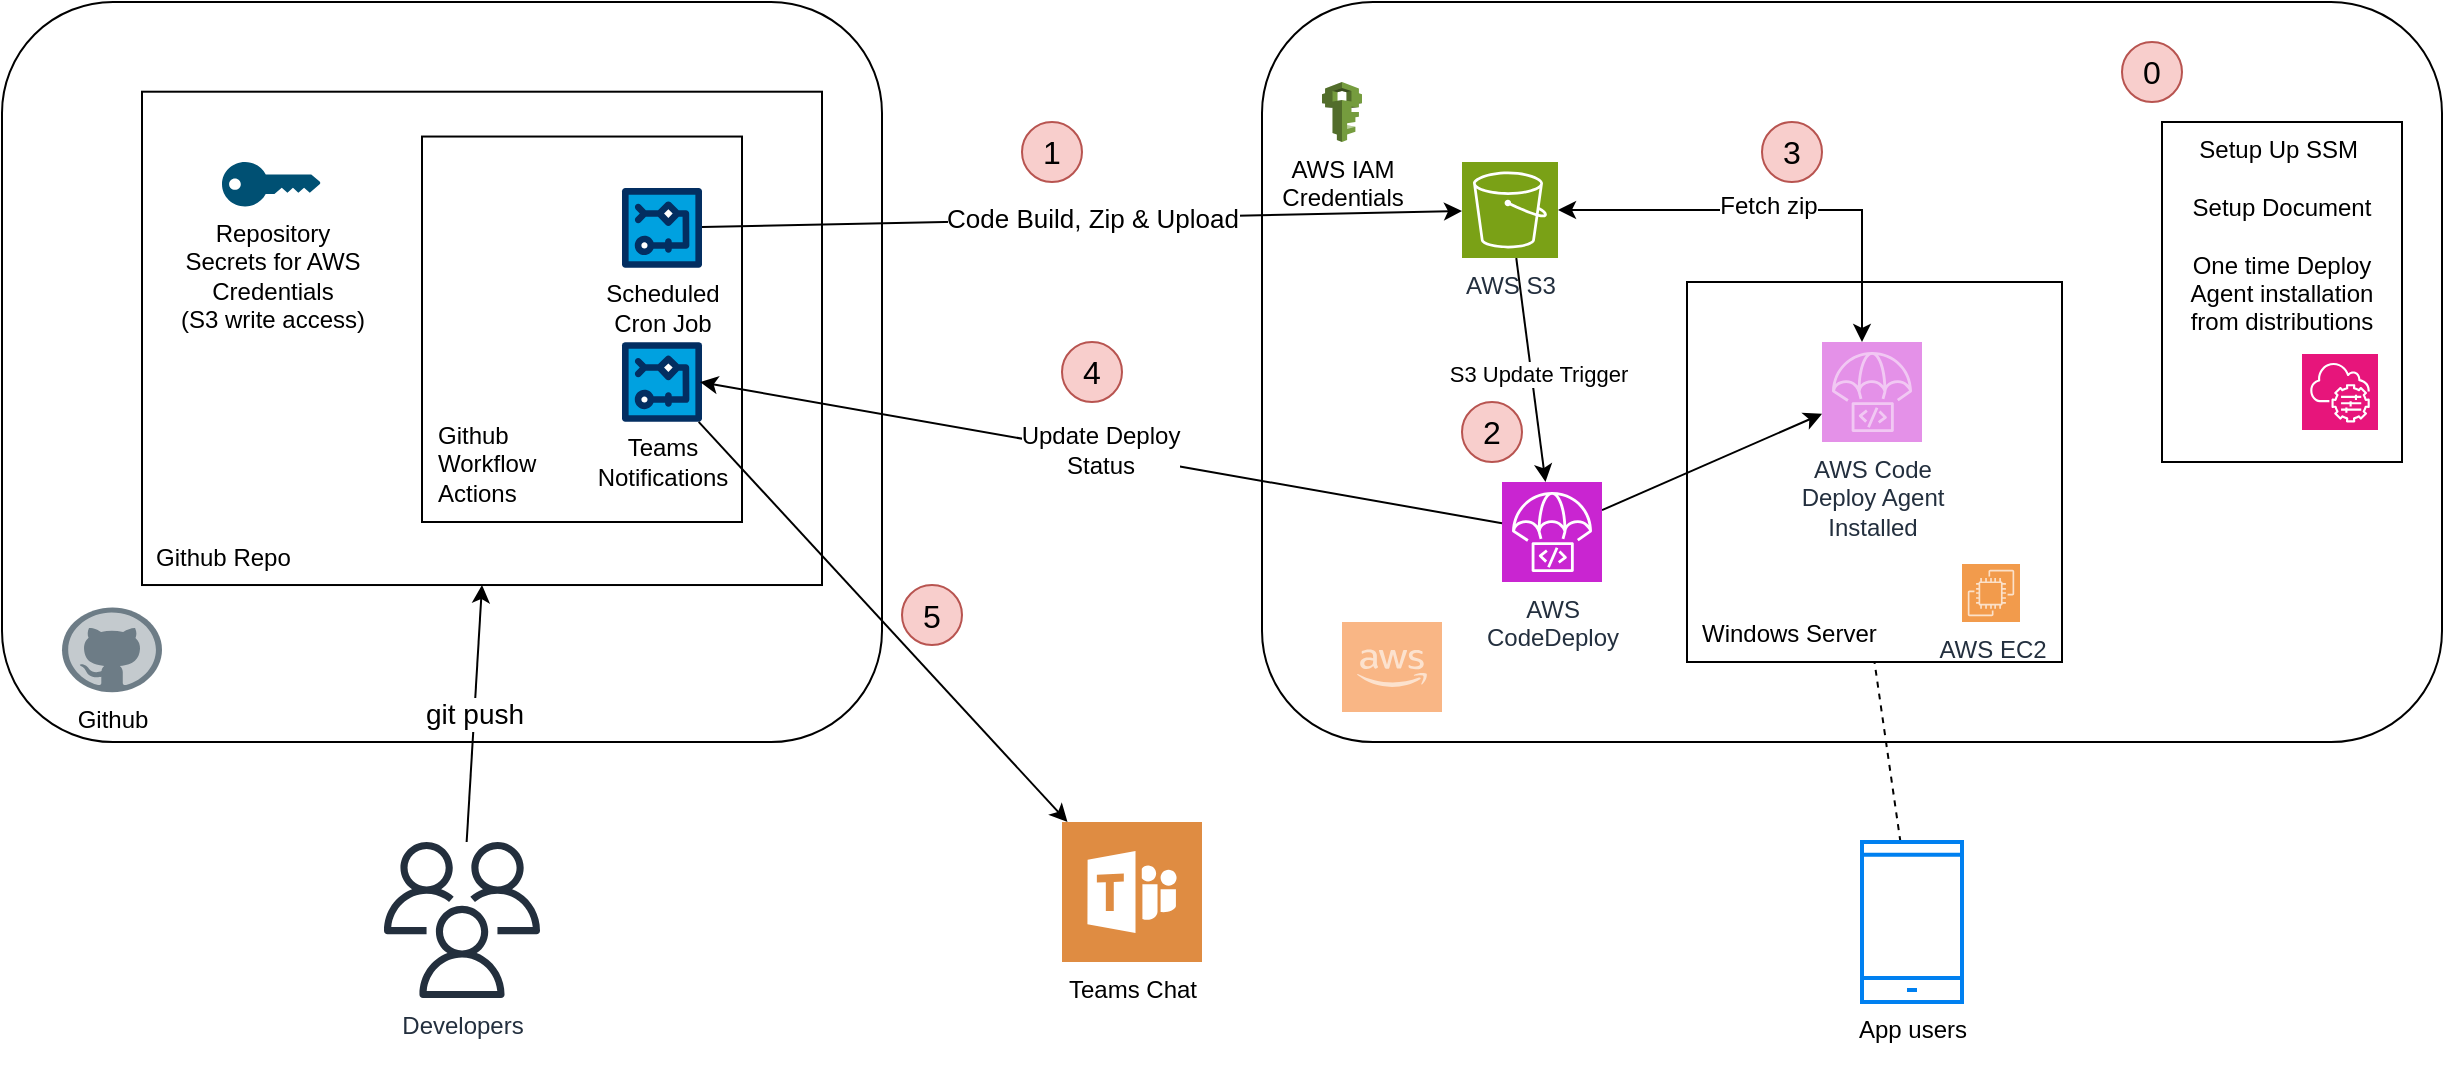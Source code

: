 <mxfile version="24.2.2" type="device">
  <diagram name="Page-1" id="kD6Avx92nSNy_YfQhQxK">
    <mxGraphModel dx="1434" dy="767" grid="1" gridSize="10" guides="1" tooltips="1" connect="1" arrows="1" fold="1" page="1" pageScale="1" pageWidth="4681" pageHeight="3300" math="0" shadow="0">
      <root>
        <mxCell id="0" />
        <mxCell id="1" parent="0" />
        <mxCell id="vtn2dfwkqZp6NCNMuptc-3" value="" style="group" parent="1" vertex="1" connectable="0">
          <mxGeometry x="190" y="120" width="490" height="370" as="geometry" />
        </mxCell>
        <mxCell id="vtn2dfwkqZp6NCNMuptc-1" value="" style="rounded=1;whiteSpace=wrap;html=1;" parent="vtn2dfwkqZp6NCNMuptc-3" vertex="1">
          <mxGeometry width="440" height="370" as="geometry" />
        </mxCell>
        <mxCell id="vtn2dfwkqZp6NCNMuptc-2" value="Github&lt;div&gt;&lt;br&gt;&lt;/div&gt;" style="dashed=0;outlineConnect=0;html=1;align=center;labelPosition=center;verticalLabelPosition=bottom;verticalAlign=top;shape=mxgraph.weblogos.github;opacity=60;" parent="vtn2dfwkqZp6NCNMuptc-3" vertex="1">
          <mxGeometry x="30" y="302.727" width="50" height="42.371" as="geometry" />
        </mxCell>
        <mxCell id="vtn2dfwkqZp6NCNMuptc-8" value="Github Repo" style="rounded=0;whiteSpace=wrap;html=1;verticalAlign=bottom;align=left;spacingTop=0;spacingLeft=5;spacingBottom=5;" parent="vtn2dfwkqZp6NCNMuptc-3" vertex="1">
          <mxGeometry x="70" y="44.848" width="340" height="246.667" as="geometry" />
        </mxCell>
        <mxCell id="vtn2dfwkqZp6NCNMuptc-27" value="" style="group" parent="vtn2dfwkqZp6NCNMuptc-3" vertex="1" connectable="0">
          <mxGeometry x="210" y="67.27" width="160" height="192.73" as="geometry" />
        </mxCell>
        <mxCell id="vtn2dfwkqZp6NCNMuptc-13" value="Github&lt;div&gt;Workflow&lt;/div&gt;&lt;div&gt;Actions&lt;/div&gt;" style="rounded=0;whiteSpace=wrap;html=1;align=left;verticalAlign=bottom;spacingLeft=6;spacingBottom=5;" parent="vtn2dfwkqZp6NCNMuptc-27" vertex="1">
          <mxGeometry width="160" height="192.73" as="geometry" />
        </mxCell>
        <mxCell id="vtn2dfwkqZp6NCNMuptc-16" value="Scheduled&lt;br&gt;Cron Job" style="verticalLabelPosition=bottom;aspect=fixed;html=1;shape=mxgraph.salesforce.workflow;" parent="vtn2dfwkqZp6NCNMuptc-27" vertex="1">
          <mxGeometry x="100" y="25.697" width="40" height="40" as="geometry" />
        </mxCell>
        <mxCell id="ys-7HnqAztxXbWc8sBOu-14" value="Teams&lt;div&gt;Notifications&lt;/div&gt;" style="verticalLabelPosition=bottom;aspect=fixed;html=1;shape=mxgraph.salesforce.workflow;" vertex="1" parent="vtn2dfwkqZp6NCNMuptc-27">
          <mxGeometry x="100" y="102.728" width="40" height="40" as="geometry" />
        </mxCell>
        <mxCell id="vtn2dfwkqZp6NCNMuptc-25" value="Repository&lt;div&gt;Secrets for AWS&lt;/div&gt;&lt;div&gt;Credentials&lt;br&gt;(S3 write access)&lt;/div&gt;" style="points=[[0,0.5,0],[0.24,0,0],[0.5,0.28,0],[0.995,0.475,0],[0.5,0.72,0],[0.24,1,0]];verticalLabelPosition=bottom;sketch=0;html=1;verticalAlign=top;aspect=fixed;align=center;pointerEvents=1;shape=mxgraph.cisco19.key;fillColor=#005073;strokeColor=none;" parent="vtn2dfwkqZp6NCNMuptc-3" vertex="1">
          <mxGeometry x="110" y="80" width="49.31" height="22.2" as="geometry" />
        </mxCell>
        <mxCell id="ys-7HnqAztxXbWc8sBOu-20" value="&lt;span style=&quot;font-size: 16px;&quot;&gt;5&lt;/span&gt;" style="ellipse;whiteSpace=wrap;html=1;aspect=fixed;fillColor=#f8cecc;strokeColor=#b85450;" vertex="1" parent="vtn2dfwkqZp6NCNMuptc-3">
          <mxGeometry x="450" y="291.52" width="30" height="30" as="geometry" />
        </mxCell>
        <mxCell id="vtn2dfwkqZp6NCNMuptc-7" value="Developers" style="sketch=0;outlineConnect=0;fontColor=#232F3E;gradientColor=none;fillColor=#232F3D;strokeColor=none;dashed=0;verticalLabelPosition=bottom;verticalAlign=top;align=center;html=1;fontSize=12;fontStyle=0;aspect=fixed;pointerEvents=1;shape=mxgraph.aws4.users;" parent="1" vertex="1">
          <mxGeometry x="381" y="540" width="78" height="78" as="geometry" />
        </mxCell>
        <mxCell id="vtn2dfwkqZp6NCNMuptc-14" style="rounded=0;orthogonalLoop=1;jettySize=auto;html=1;entryX=0.5;entryY=1;entryDx=0;entryDy=0;" parent="1" source="vtn2dfwkqZp6NCNMuptc-7" target="vtn2dfwkqZp6NCNMuptc-8" edge="1">
          <mxGeometry relative="1" as="geometry" />
        </mxCell>
        <mxCell id="vtn2dfwkqZp6NCNMuptc-15" value="git push" style="edgeLabel;html=1;align=center;verticalAlign=middle;resizable=0;points=[];fontSize=14;" parent="vtn2dfwkqZp6NCNMuptc-14" vertex="1" connectable="0">
          <mxGeometry relative="1" as="geometry">
            <mxPoint as="offset" />
          </mxGeometry>
        </mxCell>
        <mxCell id="vtn2dfwkqZp6NCNMuptc-4" value="" style="rounded=1;whiteSpace=wrap;html=1;" parent="1" vertex="1">
          <mxGeometry x="820" y="120" width="590" height="370" as="geometry" />
        </mxCell>
        <mxCell id="vtn2dfwkqZp6NCNMuptc-29" value="Windows Server" style="rounded=0;whiteSpace=wrap;html=1;align=left;verticalAlign=bottom;spacingLeft=5;spacingBottom=5;" parent="1" vertex="1">
          <mxGeometry x="1032.5" y="260" width="187.5" height="190" as="geometry" />
        </mxCell>
        <mxCell id="vtn2dfwkqZp6NCNMuptc-5" value="" style="outlineConnect=0;dashed=0;verticalLabelPosition=bottom;verticalAlign=top;align=center;html=1;shape=mxgraph.aws3.cloud_2;fillColor=#F58534;gradientColor=none;opacity=60;" parent="1" vertex="1">
          <mxGeometry x="860" y="430" width="50" height="45" as="geometry" />
        </mxCell>
        <mxCell id="ys-7HnqAztxXbWc8sBOu-4" style="rounded=0;orthogonalLoop=1;jettySize=auto;html=1;" edge="1" parent="1" source="vtn2dfwkqZp6NCNMuptc-19" target="vtn2dfwkqZp6NCNMuptc-22">
          <mxGeometry relative="1" as="geometry" />
        </mxCell>
        <mxCell id="ys-7HnqAztxXbWc8sBOu-5" value="S3 Update Trigger" style="edgeLabel;html=1;align=center;verticalAlign=middle;resizable=0;points=[];" vertex="1" connectable="0" parent="ys-7HnqAztxXbWc8sBOu-4">
          <mxGeometry x="0.036" y="3" relative="1" as="geometry">
            <mxPoint as="offset" />
          </mxGeometry>
        </mxCell>
        <mxCell id="vtn2dfwkqZp6NCNMuptc-19" value="AWS S3" style="sketch=0;points=[[0,0,0],[0.25,0,0],[0.5,0,0],[0.75,0,0],[1,0,0],[0,1,0],[0.25,1,0],[0.5,1,0],[0.75,1,0],[1,1,0],[0,0.25,0],[0,0.5,0],[0,0.75,0],[1,0.25,0],[1,0.5,0],[1,0.75,0]];outlineConnect=0;fontColor=#232F3E;fillColor=#7AA116;strokeColor=#ffffff;dashed=0;verticalLabelPosition=bottom;verticalAlign=top;align=center;html=1;fontSize=12;fontStyle=0;aspect=fixed;shape=mxgraph.aws4.resourceIcon;resIcon=mxgraph.aws4.s3;direction=east;" parent="1" vertex="1">
          <mxGeometry x="920" y="200" width="48" height="48" as="geometry" />
        </mxCell>
        <mxCell id="vtn2dfwkqZp6NCNMuptc-20" value="AWS IAM&lt;div&gt;Credentials&lt;/div&gt;" style="outlineConnect=0;dashed=0;verticalLabelPosition=bottom;verticalAlign=top;align=center;html=1;shape=mxgraph.aws3.iam;fillColor=#759C3E;gradientColor=none;" parent="1" vertex="1">
          <mxGeometry x="850" y="160" width="20" height="30" as="geometry" />
        </mxCell>
        <mxCell id="vtn2dfwkqZp6NCNMuptc-37" style="rounded=0;orthogonalLoop=1;jettySize=auto;html=1;" parent="1" source="vtn2dfwkqZp6NCNMuptc-22" target="vtn2dfwkqZp6NCNMuptc-34" edge="1">
          <mxGeometry relative="1" as="geometry" />
        </mxCell>
        <mxCell id="vtn2dfwkqZp6NCNMuptc-22" value="AWS&lt;div&gt;CodeDeploy&lt;/div&gt;" style="sketch=0;points=[[0,0,0],[0.25,0,0],[0.5,0,0],[0.75,0,0],[1,0,0],[0,1,0],[0.25,1,0],[0.5,1,0],[0.75,1,0],[1,1,0],[0,0.25,0],[0,0.5,0],[0,0.75,0],[1,0.25,0],[1,0.5,0],[1,0.75,0]];outlineConnect=0;fontColor=#232F3E;fillColor=#C925D1;strokeColor=#ffffff;dashed=0;verticalLabelPosition=bottom;verticalAlign=top;align=center;html=1;fontSize=12;fontStyle=0;aspect=fixed;shape=mxgraph.aws4.resourceIcon;resIcon=mxgraph.aws4.codedeploy;" parent="1" vertex="1">
          <mxGeometry x="940" y="360" width="50" height="50" as="geometry" />
        </mxCell>
        <mxCell id="vtn2dfwkqZp6NCNMuptc-23" value="AWS EC2&lt;div&gt;&lt;br&gt;&lt;/div&gt;" style="sketch=0;points=[[0,0,0],[0.25,0,0],[0.5,0,0],[0.75,0,0],[1,0,0],[0,1,0],[0.25,1,0],[0.5,1,0],[0.75,1,0],[1,1,0],[0,0.25,0],[0,0.5,0],[0,0.75,0],[1,0.25,0],[1,0.5,0],[1,0.75,0]];outlineConnect=0;fontColor=#232F3E;fillColor=#ED7100;strokeColor=#ffffff;dashed=0;verticalLabelPosition=bottom;verticalAlign=top;align=center;html=1;fontSize=12;fontStyle=0;aspect=fixed;shape=mxgraph.aws4.resourceIcon;resIcon=mxgraph.aws4.ec2;opacity=70;" parent="1" vertex="1">
          <mxGeometry x="1170" y="401" width="29" height="29" as="geometry" />
        </mxCell>
        <mxCell id="vtn2dfwkqZp6NCNMuptc-30" style="rounded=0;orthogonalLoop=1;jettySize=auto;html=1;" parent="1" source="vtn2dfwkqZp6NCNMuptc-16" target="vtn2dfwkqZp6NCNMuptc-19" edge="1">
          <mxGeometry relative="1" as="geometry" />
        </mxCell>
        <mxCell id="vtn2dfwkqZp6NCNMuptc-31" value="&lt;font style=&quot;font-size: 13px;&quot;&gt;Code Build, Zip &amp;amp; Upload&lt;/font&gt;" style="edgeLabel;html=1;align=center;verticalAlign=middle;resizable=0;points=[];" parent="vtn2dfwkqZp6NCNMuptc-30" vertex="1" connectable="0">
          <mxGeometry x="0.027" y="1" relative="1" as="geometry">
            <mxPoint as="offset" />
          </mxGeometry>
        </mxCell>
        <mxCell id="vtn2dfwkqZp6NCNMuptc-34" value="AWS Code&lt;div&gt;Deploy Agent&lt;/div&gt;&lt;div&gt;Installed&lt;/div&gt;" style="sketch=0;points=[[0,0,0],[0.25,0,0],[0.5,0,0],[0.75,0,0],[1,0,0],[0,1,0],[0.25,1,0],[0.5,1,0],[0.75,1,0],[1,1,0],[0,0.25,0],[0,0.5,0],[0,0.75,0],[1,0.25,0],[1,0.5,0],[1,0.75,0]];outlineConnect=0;fontColor=#232F3E;fillColor=#C925D1;strokeColor=#ffffff;dashed=0;verticalLabelPosition=bottom;verticalAlign=top;align=center;html=1;fontSize=12;fontStyle=0;aspect=fixed;shape=mxgraph.aws4.resourceIcon;resIcon=mxgraph.aws4.codedeploy;opacity=50;" parent="1" vertex="1">
          <mxGeometry x="1100" y="290" width="50" height="50" as="geometry" />
        </mxCell>
        <mxCell id="vtn2dfwkqZp6NCNMuptc-36" style="rounded=0;orthogonalLoop=1;jettySize=auto;html=1;entryX=0.5;entryY=1;entryDx=0;entryDy=0;dashed=1;endArrow=none;endFill=0;curved=0;" parent="1" source="vtn2dfwkqZp6NCNMuptc-35" target="vtn2dfwkqZp6NCNMuptc-29" edge="1">
          <mxGeometry relative="1" as="geometry" />
        </mxCell>
        <mxCell id="vtn2dfwkqZp6NCNMuptc-35" value="&lt;div&gt;App users&lt;/div&gt;&lt;div&gt;&lt;br&gt;&lt;/div&gt;" style="html=1;verticalLabelPosition=bottom;align=center;labelBackgroundColor=#ffffff;verticalAlign=top;strokeWidth=2;strokeColor=#0080F0;shadow=0;dashed=0;shape=mxgraph.ios7.icons.smartphone;" parent="1" vertex="1">
          <mxGeometry x="1120" y="540" width="50" height="80" as="geometry" />
        </mxCell>
        <mxCell id="vtn2dfwkqZp6NCNMuptc-38" style="edgeStyle=orthogonalEdgeStyle;rounded=0;orthogonalLoop=1;jettySize=auto;html=1;startArrow=classic;startFill=1;entryX=1;entryY=0.5;entryDx=0;entryDy=0;entryPerimeter=0;" parent="1" source="vtn2dfwkqZp6NCNMuptc-34" target="vtn2dfwkqZp6NCNMuptc-19" edge="1">
          <mxGeometry relative="1" as="geometry">
            <Array as="points">
              <mxPoint x="1120" y="224" />
            </Array>
          </mxGeometry>
        </mxCell>
        <mxCell id="ys-7HnqAztxXbWc8sBOu-15" value="&lt;font style=&quot;font-size: 12px;&quot;&gt;Fetch zip&lt;/font&gt;" style="edgeLabel;html=1;align=center;verticalAlign=middle;resizable=0;points=[];" vertex="1" connectable="0" parent="vtn2dfwkqZp6NCNMuptc-38">
          <mxGeometry x="0.037" y="-2" relative="1" as="geometry">
            <mxPoint as="offset" />
          </mxGeometry>
        </mxCell>
        <mxCell id="vtn2dfwkqZp6NCNMuptc-43" value="&lt;span style=&quot;font-size: 16px;&quot;&gt;3&lt;/span&gt;" style="ellipse;whiteSpace=wrap;html=1;aspect=fixed;fillColor=#f8cecc;strokeColor=#b85450;" parent="1" vertex="1">
          <mxGeometry x="1070" y="180" width="30" height="30" as="geometry" />
        </mxCell>
        <mxCell id="vtn2dfwkqZp6NCNMuptc-44" value="&lt;font style=&quot;font-size: 16px;&quot;&gt;4&lt;/font&gt;" style="ellipse;whiteSpace=wrap;html=1;aspect=fixed;fillColor=#f8cecc;strokeColor=#b85450;" parent="1" vertex="1">
          <mxGeometry x="720" y="290" width="30" height="30" as="geometry" />
        </mxCell>
        <mxCell id="vtn2dfwkqZp6NCNMuptc-41" value="&lt;font style=&quot;font-size: 16px;&quot;&gt;1&lt;/font&gt;" style="ellipse;whiteSpace=wrap;html=1;aspect=fixed;fillColor=#f8cecc;strokeColor=#b85450;" parent="1" vertex="1">
          <mxGeometry x="700" y="180" width="30" height="30" as="geometry" />
        </mxCell>
        <mxCell id="vtn2dfwkqZp6NCNMuptc-42" value="&lt;span style=&quot;font-size: 16px;&quot;&gt;2&lt;/span&gt;" style="ellipse;whiteSpace=wrap;html=1;aspect=fixed;fillColor=#f8cecc;strokeColor=#b85450;" parent="1" vertex="1">
          <mxGeometry x="920" y="319.998" width="30" height="30" as="geometry" />
        </mxCell>
        <mxCell id="ys-7HnqAztxXbWc8sBOu-16" value="Teams Chat" style="sketch=0;pointerEvents=1;shadow=0;dashed=0;html=1;strokeColor=none;fillColor=#DF8C42;labelPosition=center;verticalLabelPosition=bottom;verticalAlign=top;align=center;outlineConnect=0;shape=mxgraph.veeam2.microsoft_teams;" vertex="1" parent="1">
          <mxGeometry x="720" y="530" width="70" height="70" as="geometry" />
        </mxCell>
        <mxCell id="ys-7HnqAztxXbWc8sBOu-17" style="rounded=0;orthogonalLoop=1;jettySize=auto;html=1;entryX=0.975;entryY=0.5;entryDx=0;entryDy=0;entryPerimeter=0;" edge="1" parent="1" source="vtn2dfwkqZp6NCNMuptc-22" target="ys-7HnqAztxXbWc8sBOu-14">
          <mxGeometry relative="1" as="geometry" />
        </mxCell>
        <mxCell id="ys-7HnqAztxXbWc8sBOu-18" value="&lt;font style=&quot;font-size: 12px;&quot;&gt;Update Deploy&lt;/font&gt;&lt;div style=&quot;font-size: 12px;&quot;&gt;&lt;font style=&quot;font-size: 12px;&quot;&gt;Status&lt;/font&gt;&lt;/div&gt;" style="edgeLabel;html=1;align=center;verticalAlign=middle;resizable=0;points=[];" vertex="1" connectable="0" parent="ys-7HnqAztxXbWc8sBOu-17">
          <mxGeometry x="0.008" y="-1" relative="1" as="geometry">
            <mxPoint as="offset" />
          </mxGeometry>
        </mxCell>
        <mxCell id="ys-7HnqAztxXbWc8sBOu-19" style="rounded=0;orthogonalLoop=1;jettySize=auto;html=1;" edge="1" parent="1" source="ys-7HnqAztxXbWc8sBOu-14" target="ys-7HnqAztxXbWc8sBOu-16">
          <mxGeometry relative="1" as="geometry" />
        </mxCell>
        <mxCell id="ys-7HnqAztxXbWc8sBOu-21" value="&lt;font style=&quot;font-size: 16px;&quot;&gt;0&lt;/font&gt;" style="ellipse;whiteSpace=wrap;html=1;aspect=fixed;fillColor=#f8cecc;strokeColor=#b85450;" vertex="1" parent="1">
          <mxGeometry x="1250" y="140" width="30" height="30" as="geometry" />
        </mxCell>
        <mxCell id="ys-7HnqAztxXbWc8sBOu-22" value="Setup Up SSM&amp;nbsp;&lt;div&gt;&lt;br&gt;&lt;/div&gt;&lt;div&gt;Setup Document&lt;/div&gt;&lt;div&gt;&lt;br&gt;&lt;/div&gt;&lt;div&gt;One time Deploy Agent installation from distributions&lt;/div&gt;" style="rounded=0;whiteSpace=wrap;html=1;verticalAlign=top;" vertex="1" parent="1">
          <mxGeometry x="1270" y="180" width="120" height="170" as="geometry" />
        </mxCell>
        <mxCell id="ys-7HnqAztxXbWc8sBOu-23" value="" style="sketch=0;points=[[0,0,0],[0.25,0,0],[0.5,0,0],[0.75,0,0],[1,0,0],[0,1,0],[0.25,1,0],[0.5,1,0],[0.75,1,0],[1,1,0],[0,0.25,0],[0,0.5,0],[0,0.75,0],[1,0.25,0],[1,0.5,0],[1,0.75,0]];points=[[0,0,0],[0.25,0,0],[0.5,0,0],[0.75,0,0],[1,0,0],[0,1,0],[0.25,1,0],[0.5,1,0],[0.75,1,0],[1,1,0],[0,0.25,0],[0,0.5,0],[0,0.75,0],[1,0.25,0],[1,0.5,0],[1,0.75,0]];outlineConnect=0;fontColor=#232F3E;fillColor=#E7157B;strokeColor=#ffffff;dashed=0;verticalLabelPosition=bottom;verticalAlign=top;align=center;html=1;fontSize=12;fontStyle=0;aspect=fixed;shape=mxgraph.aws4.resourceIcon;resIcon=mxgraph.aws4.systems_manager;" vertex="1" parent="1">
          <mxGeometry x="1340" y="296" width="38" height="38" as="geometry" />
        </mxCell>
      </root>
    </mxGraphModel>
  </diagram>
</mxfile>
